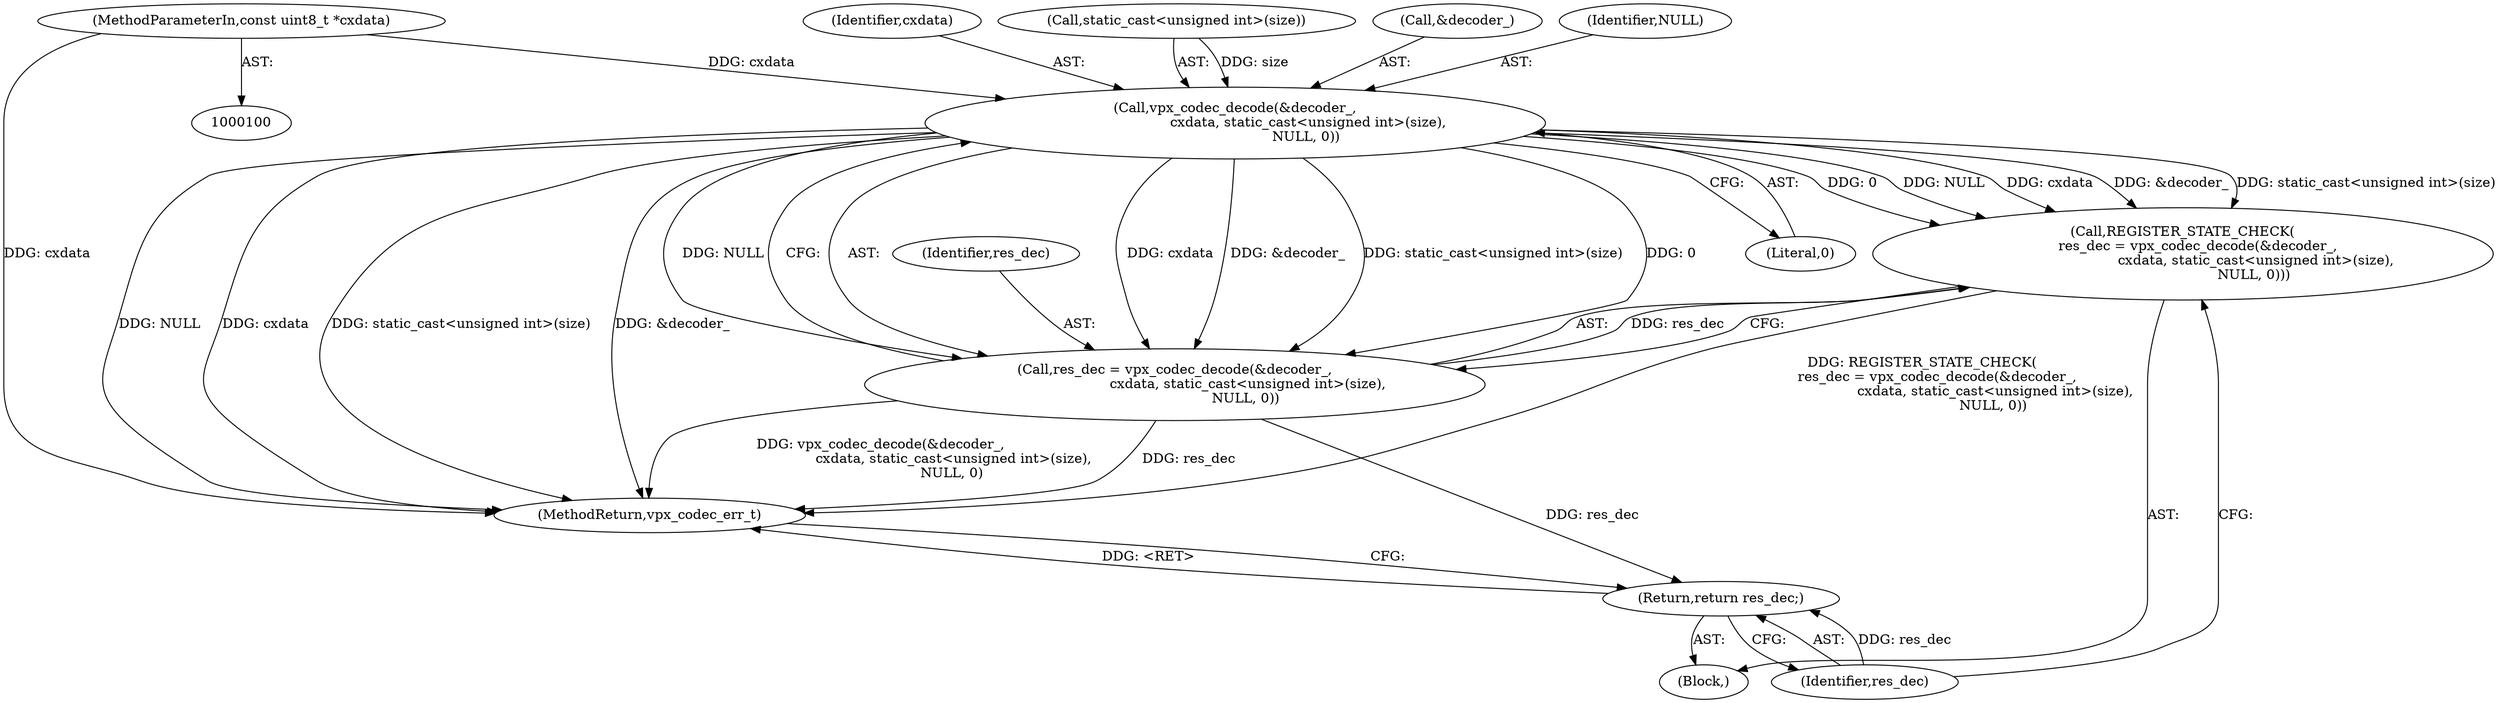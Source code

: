 digraph "1_Android_5a9753fca56f0eeb9f61e342b2fccffc364f9426_59@pointer" {
"1000101" [label="(MethodParameterIn,const uint8_t *cxdata)"];
"1000109" [label="(Call,vpx_codec_decode(&decoder_,\n                                  cxdata, static_cast<unsigned int>(size),\n                                 NULL, 0))"];
"1000106" [label="(Call,REGISTER_STATE_CHECK(\n       res_dec = vpx_codec_decode(&decoder_,\n                                  cxdata, static_cast<unsigned int>(size),\n                                 NULL, 0)))"];
"1000107" [label="(Call,res_dec = vpx_codec_decode(&decoder_,\n                                  cxdata, static_cast<unsigned int>(size),\n                                 NULL, 0))"];
"1000118" [label="(Return,return res_dec;)"];
"1000108" [label="(Identifier,res_dec)"];
"1000110" [label="(Call,&decoder_)"];
"1000117" [label="(Literal,0)"];
"1000116" [label="(Identifier,NULL)"];
"1000106" [label="(Call,REGISTER_STATE_CHECK(\n       res_dec = vpx_codec_decode(&decoder_,\n                                  cxdata, static_cast<unsigned int>(size),\n                                 NULL, 0)))"];
"1000112" [label="(Identifier,cxdata)"];
"1000118" [label="(Return,return res_dec;)"];
"1000107" [label="(Call,res_dec = vpx_codec_decode(&decoder_,\n                                  cxdata, static_cast<unsigned int>(size),\n                                 NULL, 0))"];
"1000120" [label="(MethodReturn,vpx_codec_err_t)"];
"1000113" [label="(Call,static_cast<unsigned int>(size))"];
"1000119" [label="(Identifier,res_dec)"];
"1000101" [label="(MethodParameterIn,const uint8_t *cxdata)"];
"1000103" [label="(Block,)"];
"1000109" [label="(Call,vpx_codec_decode(&decoder_,\n                                  cxdata, static_cast<unsigned int>(size),\n                                 NULL, 0))"];
"1000101" -> "1000100"  [label="AST: "];
"1000101" -> "1000120"  [label="DDG: cxdata"];
"1000101" -> "1000109"  [label="DDG: cxdata"];
"1000109" -> "1000107"  [label="AST: "];
"1000109" -> "1000117"  [label="CFG: "];
"1000110" -> "1000109"  [label="AST: "];
"1000112" -> "1000109"  [label="AST: "];
"1000113" -> "1000109"  [label="AST: "];
"1000116" -> "1000109"  [label="AST: "];
"1000117" -> "1000109"  [label="AST: "];
"1000107" -> "1000109"  [label="CFG: "];
"1000109" -> "1000120"  [label="DDG: NULL"];
"1000109" -> "1000120"  [label="DDG: cxdata"];
"1000109" -> "1000120"  [label="DDG: static_cast<unsigned int>(size)"];
"1000109" -> "1000120"  [label="DDG: &decoder_"];
"1000109" -> "1000106"  [label="DDG: NULL"];
"1000109" -> "1000106"  [label="DDG: cxdata"];
"1000109" -> "1000106"  [label="DDG: &decoder_"];
"1000109" -> "1000106"  [label="DDG: static_cast<unsigned int>(size)"];
"1000109" -> "1000106"  [label="DDG: 0"];
"1000109" -> "1000107"  [label="DDG: NULL"];
"1000109" -> "1000107"  [label="DDG: cxdata"];
"1000109" -> "1000107"  [label="DDG: &decoder_"];
"1000109" -> "1000107"  [label="DDG: static_cast<unsigned int>(size)"];
"1000109" -> "1000107"  [label="DDG: 0"];
"1000113" -> "1000109"  [label="DDG: size"];
"1000106" -> "1000103"  [label="AST: "];
"1000106" -> "1000107"  [label="CFG: "];
"1000107" -> "1000106"  [label="AST: "];
"1000119" -> "1000106"  [label="CFG: "];
"1000106" -> "1000120"  [label="DDG: REGISTER_STATE_CHECK(\n       res_dec = vpx_codec_decode(&decoder_,\n                                  cxdata, static_cast<unsigned int>(size),\n                                 NULL, 0))"];
"1000107" -> "1000106"  [label="DDG: res_dec"];
"1000108" -> "1000107"  [label="AST: "];
"1000107" -> "1000120"  [label="DDG: res_dec"];
"1000107" -> "1000120"  [label="DDG: vpx_codec_decode(&decoder_,\n                                  cxdata, static_cast<unsigned int>(size),\n                                 NULL, 0)"];
"1000107" -> "1000118"  [label="DDG: res_dec"];
"1000118" -> "1000103"  [label="AST: "];
"1000118" -> "1000119"  [label="CFG: "];
"1000119" -> "1000118"  [label="AST: "];
"1000120" -> "1000118"  [label="CFG: "];
"1000118" -> "1000120"  [label="DDG: <RET>"];
"1000119" -> "1000118"  [label="DDG: res_dec"];
}
